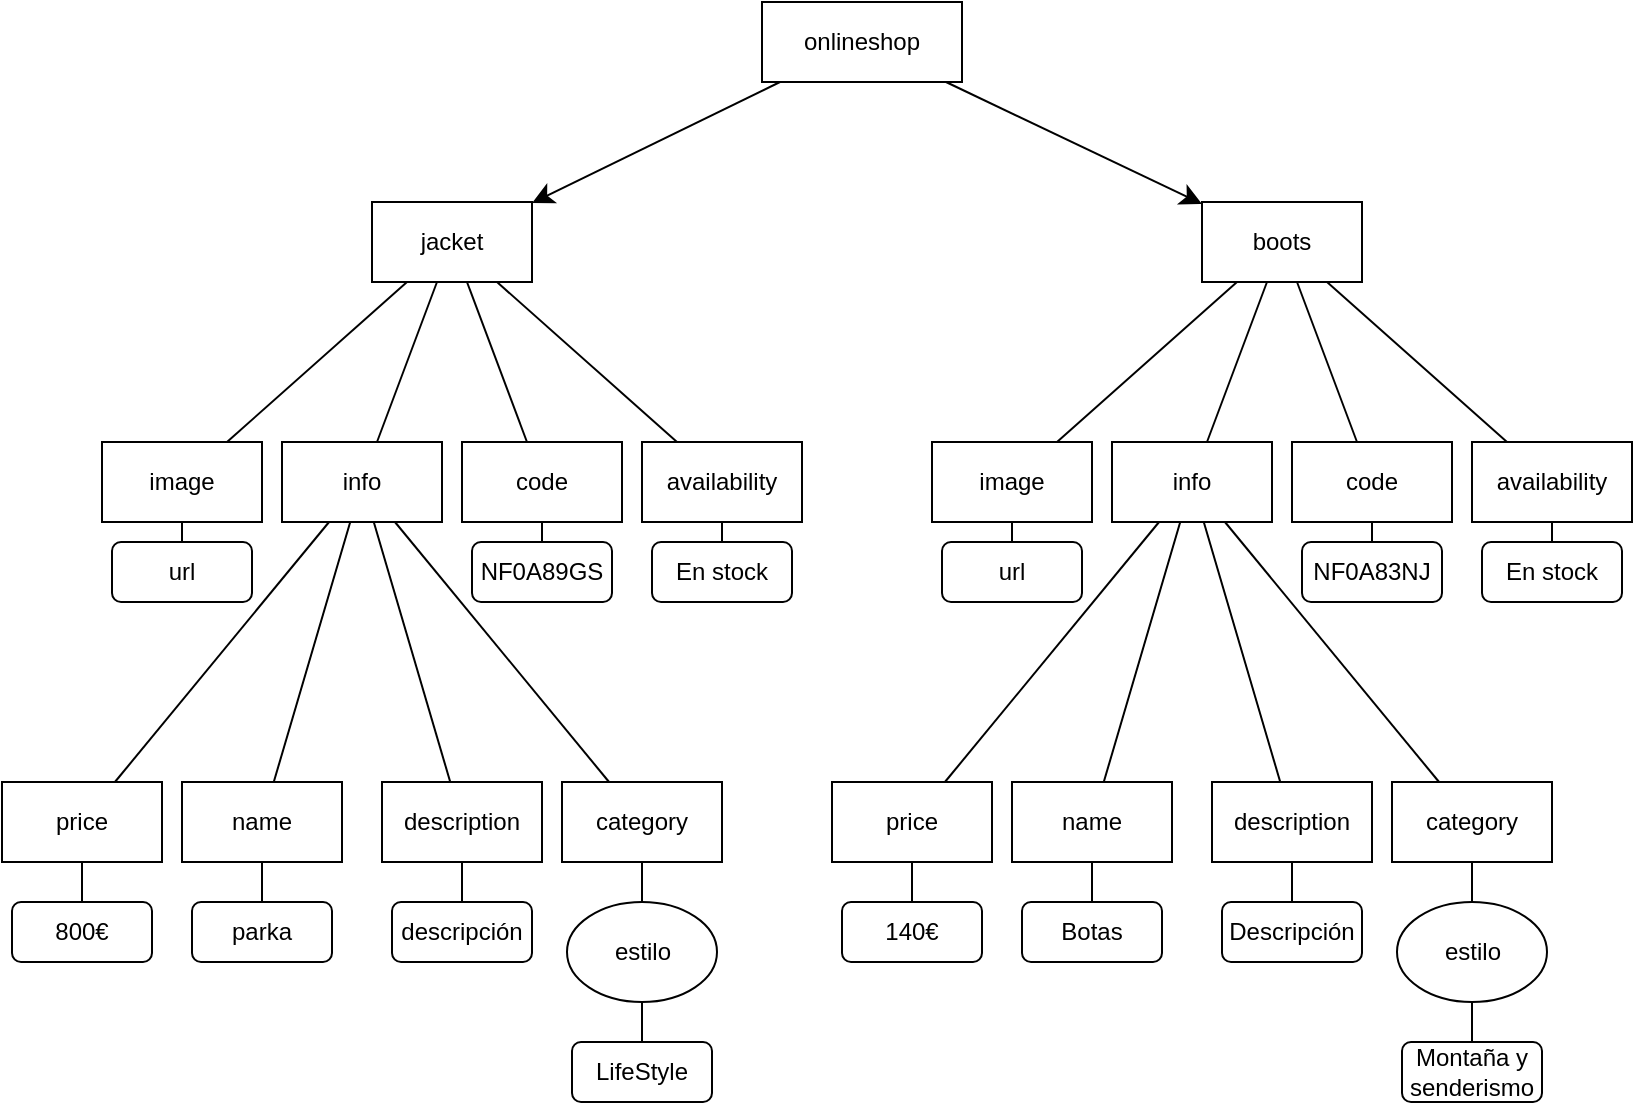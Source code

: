 <mxfile version="24.8.6">
  <diagram id="R2lEEEUBdFMjLlhIrx00" name="Page-1">
    <mxGraphModel grid="1" page="1" gridSize="10" guides="1" tooltips="1" connect="1" arrows="1" fold="1" pageScale="1" pageWidth="850" pageHeight="1100" math="0" shadow="0" extFonts="Permanent Marker^https://fonts.googleapis.com/css?family=Permanent+Marker">
      <root>
        <mxCell id="0" />
        <mxCell id="1" parent="0" />
        <mxCell id="8FvtfzZs4qI8dvC0sn5B-1" value="onlineshop" style="rounded=0;whiteSpace=wrap;html=1;" vertex="1" parent="1">
          <mxGeometry x="390" y="100" width="100" height="40" as="geometry" />
        </mxCell>
        <mxCell id="8FvtfzZs4qI8dvC0sn5B-2" value="" style="endArrow=classic;html=1;rounded=0;fontSize=12;startSize=8;endSize=8;curved=1;" edge="1" parent="1" source="8FvtfzZs4qI8dvC0sn5B-1" target="8FvtfzZs4qI8dvC0sn5B-4">
          <mxGeometry width="50" height="50" relative="1" as="geometry">
            <mxPoint x="370" y="270" as="sourcePoint" />
            <mxPoint x="320" y="200" as="targetPoint" />
          </mxGeometry>
        </mxCell>
        <mxCell id="8FvtfzZs4qI8dvC0sn5B-3" value="" style="endArrow=classic;html=1;rounded=0;fontSize=12;startSize=8;endSize=8;curved=1;" edge="1" parent="1" source="8FvtfzZs4qI8dvC0sn5B-1" target="8FvtfzZs4qI8dvC0sn5B-5">
          <mxGeometry width="50" height="50" relative="1" as="geometry">
            <mxPoint x="370" y="270" as="sourcePoint" />
            <mxPoint x="440" y="200" as="targetPoint" />
          </mxGeometry>
        </mxCell>
        <mxCell id="8FvtfzZs4qI8dvC0sn5B-4" value="jacket" style="rounded=0;whiteSpace=wrap;html=1;" vertex="1" parent="1">
          <mxGeometry x="195" y="200" width="80" height="40" as="geometry" />
        </mxCell>
        <mxCell id="8FvtfzZs4qI8dvC0sn5B-5" value="boots" style="rounded=0;whiteSpace=wrap;html=1;" vertex="1" parent="1">
          <mxGeometry x="610" y="200" width="80" height="40" as="geometry" />
        </mxCell>
        <mxCell id="8FvtfzZs4qI8dvC0sn5B-7" value="category" style="rounded=0;whiteSpace=wrap;html=1;" vertex="1" parent="1">
          <mxGeometry x="290" y="490" width="80" height="40" as="geometry" />
        </mxCell>
        <mxCell id="8FvtfzZs4qI8dvC0sn5B-8" value="image" style="rounded=0;whiteSpace=wrap;html=1;" vertex="1" parent="1">
          <mxGeometry x="60" y="320" width="80" height="40" as="geometry" />
        </mxCell>
        <mxCell id="8FvtfzZs4qI8dvC0sn5B-9" value="availability" style="rounded=0;whiteSpace=wrap;html=1;" vertex="1" parent="1">
          <mxGeometry x="330" y="320" width="80" height="40" as="geometry" />
        </mxCell>
        <mxCell id="8FvtfzZs4qI8dvC0sn5B-10" value="price" style="rounded=0;whiteSpace=wrap;html=1;" vertex="1" parent="1">
          <mxGeometry x="10" y="490" width="80" height="40" as="geometry" />
        </mxCell>
        <mxCell id="8FvtfzZs4qI8dvC0sn5B-11" value="description" style="rounded=0;whiteSpace=wrap;html=1;" vertex="1" parent="1">
          <mxGeometry x="200" y="490" width="80" height="40" as="geometry" />
        </mxCell>
        <mxCell id="8FvtfzZs4qI8dvC0sn5B-12" value="name" style="rounded=0;whiteSpace=wrap;html=1;" vertex="1" parent="1">
          <mxGeometry x="100" y="490" width="80" height="40" as="geometry" />
        </mxCell>
        <mxCell id="8FvtfzZs4qI8dvC0sn5B-13" value="info" style="rounded=0;whiteSpace=wrap;html=1;" vertex="1" parent="1">
          <mxGeometry x="150" y="320" width="80" height="40" as="geometry" />
        </mxCell>
        <mxCell id="8FvtfzZs4qI8dvC0sn5B-14" value="code" style="rounded=0;whiteSpace=wrap;html=1;" vertex="1" parent="1">
          <mxGeometry x="240" y="320" width="80" height="40" as="geometry" />
        </mxCell>
        <mxCell id="8FvtfzZs4qI8dvC0sn5B-15" value="" style="endArrow=none;html=1;rounded=0;fontSize=12;startSize=8;endSize=8;curved=1;" edge="1" parent="1" source="8FvtfzZs4qI8dvC0sn5B-12" target="8FvtfzZs4qI8dvC0sn5B-13">
          <mxGeometry width="50" height="50" relative="1" as="geometry">
            <mxPoint x="180" y="450" as="sourcePoint" />
            <mxPoint x="230" y="400" as="targetPoint" />
          </mxGeometry>
        </mxCell>
        <mxCell id="8FvtfzZs4qI8dvC0sn5B-17" value="" style="endArrow=none;html=1;rounded=0;fontSize=12;startSize=8;endSize=8;curved=1;" edge="1" parent="1" source="8FvtfzZs4qI8dvC0sn5B-10" target="8FvtfzZs4qI8dvC0sn5B-13">
          <mxGeometry width="50" height="50" relative="1" as="geometry">
            <mxPoint x="156" y="500" as="sourcePoint" />
            <mxPoint x="194" y="370" as="targetPoint" />
          </mxGeometry>
        </mxCell>
        <mxCell id="8FvtfzZs4qI8dvC0sn5B-19" value="" style="endArrow=none;html=1;rounded=0;fontSize=12;startSize=8;endSize=8;curved=1;" edge="1" parent="1" source="8FvtfzZs4qI8dvC0sn5B-11" target="8FvtfzZs4qI8dvC0sn5B-13">
          <mxGeometry width="50" height="50" relative="1" as="geometry">
            <mxPoint x="166" y="510" as="sourcePoint" />
            <mxPoint x="204" y="380" as="targetPoint" />
          </mxGeometry>
        </mxCell>
        <mxCell id="8FvtfzZs4qI8dvC0sn5B-20" value="" style="endArrow=none;html=1;rounded=0;fontSize=12;startSize=8;endSize=8;curved=1;" edge="1" parent="1" source="8FvtfzZs4qI8dvC0sn5B-7" target="8FvtfzZs4qI8dvC0sn5B-13">
          <mxGeometry width="50" height="50" relative="1" as="geometry">
            <mxPoint x="176" y="520" as="sourcePoint" />
            <mxPoint x="214" y="390" as="targetPoint" />
          </mxGeometry>
        </mxCell>
        <mxCell id="8FvtfzZs4qI8dvC0sn5B-21" value="" style="endArrow=none;html=1;rounded=0;fontSize=12;startSize=8;endSize=8;curved=1;" edge="1" parent="1" source="8FvtfzZs4qI8dvC0sn5B-13" target="8FvtfzZs4qI8dvC0sn5B-4">
          <mxGeometry width="50" height="50" relative="1" as="geometry">
            <mxPoint x="186" y="530" as="sourcePoint" />
            <mxPoint x="224" y="400" as="targetPoint" />
          </mxGeometry>
        </mxCell>
        <mxCell id="8FvtfzZs4qI8dvC0sn5B-22" value="" style="endArrow=none;html=1;rounded=0;fontSize=12;startSize=8;endSize=8;curved=1;" edge="1" parent="1" source="8FvtfzZs4qI8dvC0sn5B-14" target="8FvtfzZs4qI8dvC0sn5B-4">
          <mxGeometry width="50" height="50" relative="1" as="geometry">
            <mxPoint x="196" y="540" as="sourcePoint" />
            <mxPoint x="234" y="410" as="targetPoint" />
          </mxGeometry>
        </mxCell>
        <mxCell id="8FvtfzZs4qI8dvC0sn5B-23" value="" style="endArrow=none;html=1;rounded=0;fontSize=12;startSize=8;endSize=8;curved=1;" edge="1" parent="1" source="8FvtfzZs4qI8dvC0sn5B-9" target="8FvtfzZs4qI8dvC0sn5B-4">
          <mxGeometry width="50" height="50" relative="1" as="geometry">
            <mxPoint x="206" y="550" as="sourcePoint" />
            <mxPoint x="244" y="420" as="targetPoint" />
          </mxGeometry>
        </mxCell>
        <mxCell id="8FvtfzZs4qI8dvC0sn5B-24" value="" style="endArrow=none;html=1;rounded=0;fontSize=12;startSize=8;endSize=8;curved=1;" edge="1" parent="1" source="8FvtfzZs4qI8dvC0sn5B-8" target="8FvtfzZs4qI8dvC0sn5B-4">
          <mxGeometry width="50" height="50" relative="1" as="geometry">
            <mxPoint x="216" y="560" as="sourcePoint" />
            <mxPoint x="254" y="430" as="targetPoint" />
          </mxGeometry>
        </mxCell>
        <mxCell id="8FvtfzZs4qI8dvC0sn5B-25" value="url" style="rounded=1;whiteSpace=wrap;html=1;" vertex="1" parent="1">
          <mxGeometry x="65" y="370" width="70" height="30" as="geometry" />
        </mxCell>
        <mxCell id="8FvtfzZs4qI8dvC0sn5B-26" value="" style="endArrow=none;html=1;rounded=0;fontSize=12;startSize=8;endSize=8;curved=1;" edge="1" parent="1" source="8FvtfzZs4qI8dvC0sn5B-25" target="8FvtfzZs4qI8dvC0sn5B-8">
          <mxGeometry width="50" height="50" relative="1" as="geometry">
            <mxPoint x="170" y="370" as="sourcePoint" />
            <mxPoint x="220" y="320" as="targetPoint" />
          </mxGeometry>
        </mxCell>
        <mxCell id="8FvtfzZs4qI8dvC0sn5B-27" value="NF0A89GS" style="rounded=1;whiteSpace=wrap;html=1;" vertex="1" parent="1">
          <mxGeometry x="245" y="370" width="70" height="30" as="geometry" />
        </mxCell>
        <mxCell id="8FvtfzZs4qI8dvC0sn5B-28" value="" style="endArrow=none;html=1;rounded=0;fontSize=12;startSize=8;endSize=8;curved=1;" edge="1" parent="1" source="8FvtfzZs4qI8dvC0sn5B-27" target="8FvtfzZs4qI8dvC0sn5B-14">
          <mxGeometry width="50" height="50" relative="1" as="geometry">
            <mxPoint x="250" y="390" as="sourcePoint" />
            <mxPoint x="300" y="340" as="targetPoint" />
          </mxGeometry>
        </mxCell>
        <mxCell id="8FvtfzZs4qI8dvC0sn5B-30" value="En stock" style="rounded=1;whiteSpace=wrap;html=1;" vertex="1" parent="1">
          <mxGeometry x="335" y="370" width="70" height="30" as="geometry" />
        </mxCell>
        <mxCell id="8FvtfzZs4qI8dvC0sn5B-31" value="" style="endArrow=none;html=1;rounded=0;fontSize=12;startSize=8;endSize=8;curved=1;" edge="1" parent="1" source="8FvtfzZs4qI8dvC0sn5B-30" target="8FvtfzZs4qI8dvC0sn5B-9">
          <mxGeometry width="50" height="50" relative="1" as="geometry">
            <mxPoint x="280" y="390" as="sourcePoint" />
            <mxPoint x="330" y="340" as="targetPoint" />
          </mxGeometry>
        </mxCell>
        <mxCell id="8FvtfzZs4qI8dvC0sn5B-32" value="800€" style="rounded=1;whiteSpace=wrap;html=1;" vertex="1" parent="1">
          <mxGeometry x="15" y="550" width="70" height="30" as="geometry" />
        </mxCell>
        <mxCell id="8FvtfzZs4qI8dvC0sn5B-33" value="parka" style="rounded=1;whiteSpace=wrap;html=1;" vertex="1" parent="1">
          <mxGeometry x="105" y="550" width="70" height="30" as="geometry" />
        </mxCell>
        <mxCell id="8FvtfzZs4qI8dvC0sn5B-34" value="descripción" style="rounded=1;whiteSpace=wrap;html=1;" vertex="1" parent="1">
          <mxGeometry x="205" y="550" width="70" height="30" as="geometry" />
        </mxCell>
        <mxCell id="8FvtfzZs4qI8dvC0sn5B-35" value="LifeStyle" style="rounded=1;whiteSpace=wrap;html=1;" vertex="1" parent="1">
          <mxGeometry x="295" y="620" width="70" height="30" as="geometry" />
        </mxCell>
        <mxCell id="8FvtfzZs4qI8dvC0sn5B-36" value="" style="endArrow=none;html=1;rounded=0;fontSize=12;startSize=8;endSize=8;curved=1;" edge="1" parent="1" source="8FvtfzZs4qI8dvC0sn5B-32" target="8FvtfzZs4qI8dvC0sn5B-10">
          <mxGeometry width="50" height="50" relative="1" as="geometry">
            <mxPoint x="80" y="490" as="sourcePoint" />
            <mxPoint x="130" y="440" as="targetPoint" />
            <Array as="points">
              <mxPoint x="50" y="540" />
            </Array>
          </mxGeometry>
        </mxCell>
        <mxCell id="8FvtfzZs4qI8dvC0sn5B-37" value="" style="endArrow=none;html=1;rounded=0;fontSize=12;startSize=8;endSize=8;curved=1;" edge="1" parent="1" source="8FvtfzZs4qI8dvC0sn5B-33" target="8FvtfzZs4qI8dvC0sn5B-12">
          <mxGeometry width="50" height="50" relative="1" as="geometry">
            <mxPoint x="80" y="490" as="sourcePoint" />
            <mxPoint x="130" y="440" as="targetPoint" />
          </mxGeometry>
        </mxCell>
        <mxCell id="8FvtfzZs4qI8dvC0sn5B-38" value="" style="endArrow=none;html=1;rounded=0;fontSize=12;startSize=8;endSize=8;curved=1;" edge="1" parent="1" source="8FvtfzZs4qI8dvC0sn5B-34" target="8FvtfzZs4qI8dvC0sn5B-11">
          <mxGeometry width="50" height="50" relative="1" as="geometry">
            <mxPoint x="80" y="490" as="sourcePoint" />
            <mxPoint x="130" y="440" as="targetPoint" />
          </mxGeometry>
        </mxCell>
        <mxCell id="8FvtfzZs4qI8dvC0sn5B-40" value="category" style="rounded=0;whiteSpace=wrap;html=1;" vertex="1" parent="1">
          <mxGeometry x="705" y="490" width="80" height="40" as="geometry" />
        </mxCell>
        <mxCell id="8FvtfzZs4qI8dvC0sn5B-41" value="image" style="rounded=0;whiteSpace=wrap;html=1;" vertex="1" parent="1">
          <mxGeometry x="475" y="320" width="80" height="40" as="geometry" />
        </mxCell>
        <mxCell id="8FvtfzZs4qI8dvC0sn5B-42" value="availability" style="rounded=0;whiteSpace=wrap;html=1;" vertex="1" parent="1">
          <mxGeometry x="745" y="320" width="80" height="40" as="geometry" />
        </mxCell>
        <mxCell id="8FvtfzZs4qI8dvC0sn5B-43" value="price" style="rounded=0;whiteSpace=wrap;html=1;" vertex="1" parent="1">
          <mxGeometry x="425" y="490" width="80" height="40" as="geometry" />
        </mxCell>
        <mxCell id="8FvtfzZs4qI8dvC0sn5B-44" value="description" style="rounded=0;whiteSpace=wrap;html=1;" vertex="1" parent="1">
          <mxGeometry x="615" y="490" width="80" height="40" as="geometry" />
        </mxCell>
        <mxCell id="8FvtfzZs4qI8dvC0sn5B-45" value="name" style="rounded=0;whiteSpace=wrap;html=1;" vertex="1" parent="1">
          <mxGeometry x="515" y="490" width="80" height="40" as="geometry" />
        </mxCell>
        <mxCell id="8FvtfzZs4qI8dvC0sn5B-46" value="info" style="rounded=0;whiteSpace=wrap;html=1;" vertex="1" parent="1">
          <mxGeometry x="565" y="320" width="80" height="40" as="geometry" />
        </mxCell>
        <mxCell id="8FvtfzZs4qI8dvC0sn5B-47" value="code" style="rounded=0;whiteSpace=wrap;html=1;" vertex="1" parent="1">
          <mxGeometry x="655" y="320" width="80" height="40" as="geometry" />
        </mxCell>
        <mxCell id="8FvtfzZs4qI8dvC0sn5B-48" value="" style="endArrow=none;html=1;rounded=0;fontSize=12;startSize=8;endSize=8;curved=1;" edge="1" parent="1" source="8FvtfzZs4qI8dvC0sn5B-45" target="8FvtfzZs4qI8dvC0sn5B-46">
          <mxGeometry width="50" height="50" relative="1" as="geometry">
            <mxPoint x="595" y="450" as="sourcePoint" />
            <mxPoint x="645" y="400" as="targetPoint" />
          </mxGeometry>
        </mxCell>
        <mxCell id="8FvtfzZs4qI8dvC0sn5B-49" value="" style="endArrow=none;html=1;rounded=0;fontSize=12;startSize=8;endSize=8;curved=1;" edge="1" parent="1" source="8FvtfzZs4qI8dvC0sn5B-43" target="8FvtfzZs4qI8dvC0sn5B-46">
          <mxGeometry width="50" height="50" relative="1" as="geometry">
            <mxPoint x="571" y="500" as="sourcePoint" />
            <mxPoint x="609" y="370" as="targetPoint" />
          </mxGeometry>
        </mxCell>
        <mxCell id="8FvtfzZs4qI8dvC0sn5B-50" value="" style="endArrow=none;html=1;rounded=0;fontSize=12;startSize=8;endSize=8;curved=1;" edge="1" parent="1" source="8FvtfzZs4qI8dvC0sn5B-44" target="8FvtfzZs4qI8dvC0sn5B-46">
          <mxGeometry width="50" height="50" relative="1" as="geometry">
            <mxPoint x="581" y="510" as="sourcePoint" />
            <mxPoint x="619" y="380" as="targetPoint" />
          </mxGeometry>
        </mxCell>
        <mxCell id="8FvtfzZs4qI8dvC0sn5B-51" value="" style="endArrow=none;html=1;rounded=0;fontSize=12;startSize=8;endSize=8;curved=1;" edge="1" parent="1" source="8FvtfzZs4qI8dvC0sn5B-40" target="8FvtfzZs4qI8dvC0sn5B-46">
          <mxGeometry width="50" height="50" relative="1" as="geometry">
            <mxPoint x="591" y="520" as="sourcePoint" />
            <mxPoint x="629" y="390" as="targetPoint" />
          </mxGeometry>
        </mxCell>
        <mxCell id="8FvtfzZs4qI8dvC0sn5B-52" value="url" style="rounded=1;whiteSpace=wrap;html=1;" vertex="1" parent="1">
          <mxGeometry x="480" y="370" width="70" height="30" as="geometry" />
        </mxCell>
        <mxCell id="8FvtfzZs4qI8dvC0sn5B-53" value="" style="endArrow=none;html=1;rounded=0;fontSize=12;startSize=8;endSize=8;curved=1;" edge="1" parent="1" source="8FvtfzZs4qI8dvC0sn5B-52" target="8FvtfzZs4qI8dvC0sn5B-41">
          <mxGeometry width="50" height="50" relative="1" as="geometry">
            <mxPoint x="585" y="370" as="sourcePoint" />
            <mxPoint x="635" y="320" as="targetPoint" />
          </mxGeometry>
        </mxCell>
        <mxCell id="8FvtfzZs4qI8dvC0sn5B-54" value="NF0A83NJ" style="rounded=1;whiteSpace=wrap;html=1;" vertex="1" parent="1">
          <mxGeometry x="660" y="370" width="70" height="30" as="geometry" />
        </mxCell>
        <mxCell id="8FvtfzZs4qI8dvC0sn5B-55" value="" style="endArrow=none;html=1;rounded=0;fontSize=12;startSize=8;endSize=8;curved=1;" edge="1" parent="1" source="8FvtfzZs4qI8dvC0sn5B-54" target="8FvtfzZs4qI8dvC0sn5B-47">
          <mxGeometry width="50" height="50" relative="1" as="geometry">
            <mxPoint x="665" y="390" as="sourcePoint" />
            <mxPoint x="715" y="340" as="targetPoint" />
          </mxGeometry>
        </mxCell>
        <mxCell id="8FvtfzZs4qI8dvC0sn5B-56" value="En stock" style="rounded=1;whiteSpace=wrap;html=1;" vertex="1" parent="1">
          <mxGeometry x="750" y="370" width="70" height="30" as="geometry" />
        </mxCell>
        <mxCell id="8FvtfzZs4qI8dvC0sn5B-57" value="" style="endArrow=none;html=1;rounded=0;fontSize=12;startSize=8;endSize=8;curved=1;" edge="1" parent="1" source="8FvtfzZs4qI8dvC0sn5B-56" target="8FvtfzZs4qI8dvC0sn5B-42">
          <mxGeometry width="50" height="50" relative="1" as="geometry">
            <mxPoint x="695" y="390" as="sourcePoint" />
            <mxPoint x="745" y="340" as="targetPoint" />
          </mxGeometry>
        </mxCell>
        <mxCell id="8FvtfzZs4qI8dvC0sn5B-58" value="140€" style="rounded=1;whiteSpace=wrap;html=1;" vertex="1" parent="1">
          <mxGeometry x="430" y="550" width="70" height="30" as="geometry" />
        </mxCell>
        <mxCell id="8FvtfzZs4qI8dvC0sn5B-59" value="Botas" style="rounded=1;whiteSpace=wrap;html=1;" vertex="1" parent="1">
          <mxGeometry x="520" y="550" width="70" height="30" as="geometry" />
        </mxCell>
        <mxCell id="8FvtfzZs4qI8dvC0sn5B-60" value="Descripción" style="rounded=1;whiteSpace=wrap;html=1;" vertex="1" parent="1">
          <mxGeometry x="620" y="550" width="70" height="30" as="geometry" />
        </mxCell>
        <mxCell id="8FvtfzZs4qI8dvC0sn5B-62" value="" style="endArrow=none;html=1;rounded=0;fontSize=12;startSize=8;endSize=8;curved=1;" edge="1" parent="1" source="8FvtfzZs4qI8dvC0sn5B-58" target="8FvtfzZs4qI8dvC0sn5B-43">
          <mxGeometry width="50" height="50" relative="1" as="geometry">
            <mxPoint x="495" y="490" as="sourcePoint" />
            <mxPoint x="545" y="440" as="targetPoint" />
            <Array as="points">
              <mxPoint x="465" y="540" />
            </Array>
          </mxGeometry>
        </mxCell>
        <mxCell id="8FvtfzZs4qI8dvC0sn5B-63" value="" style="endArrow=none;html=1;rounded=0;fontSize=12;startSize=8;endSize=8;curved=1;" edge="1" parent="1" source="8FvtfzZs4qI8dvC0sn5B-59" target="8FvtfzZs4qI8dvC0sn5B-45">
          <mxGeometry width="50" height="50" relative="1" as="geometry">
            <mxPoint x="495" y="490" as="sourcePoint" />
            <mxPoint x="545" y="440" as="targetPoint" />
          </mxGeometry>
        </mxCell>
        <mxCell id="8FvtfzZs4qI8dvC0sn5B-64" value="" style="endArrow=none;html=1;rounded=0;fontSize=12;startSize=8;endSize=8;curved=1;" edge="1" parent="1" source="8FvtfzZs4qI8dvC0sn5B-60" target="8FvtfzZs4qI8dvC0sn5B-44">
          <mxGeometry width="50" height="50" relative="1" as="geometry">
            <mxPoint x="495" y="490" as="sourcePoint" />
            <mxPoint x="545" y="440" as="targetPoint" />
          </mxGeometry>
        </mxCell>
        <mxCell id="8FvtfzZs4qI8dvC0sn5B-65" value="" style="endArrow=none;html=1;rounded=0;fontSize=12;startSize=8;endSize=8;curved=1;" edge="1" parent="1" target="8FvtfzZs4qI8dvC0sn5B-40">
          <mxGeometry width="50" height="50" relative="1" as="geometry">
            <mxPoint x="745" y="550" as="sourcePoint" />
            <mxPoint x="685" y="420" as="targetPoint" />
          </mxGeometry>
        </mxCell>
        <mxCell id="8FvtfzZs4qI8dvC0sn5B-66" value="" style="endArrow=none;html=1;rounded=0;fontSize=12;startSize=8;endSize=8;curved=1;" edge="1" parent="1" source="8FvtfzZs4qI8dvC0sn5B-41" target="8FvtfzZs4qI8dvC0sn5B-5">
          <mxGeometry width="50" height="50" relative="1" as="geometry">
            <mxPoint x="510" y="360" as="sourcePoint" />
            <mxPoint x="560" y="310" as="targetPoint" />
          </mxGeometry>
        </mxCell>
        <mxCell id="8FvtfzZs4qI8dvC0sn5B-67" value="" style="endArrow=none;html=1;rounded=0;fontSize=12;startSize=8;endSize=8;curved=1;" edge="1" parent="1" source="8FvtfzZs4qI8dvC0sn5B-46" target="8FvtfzZs4qI8dvC0sn5B-5">
          <mxGeometry width="50" height="50" relative="1" as="geometry">
            <mxPoint x="510" y="360" as="sourcePoint" />
            <mxPoint x="560" y="310" as="targetPoint" />
          </mxGeometry>
        </mxCell>
        <mxCell id="8FvtfzZs4qI8dvC0sn5B-68" value="" style="endArrow=none;html=1;rounded=0;fontSize=12;startSize=8;endSize=8;curved=1;" edge="1" parent="1" source="8FvtfzZs4qI8dvC0sn5B-47" target="8FvtfzZs4qI8dvC0sn5B-5">
          <mxGeometry width="50" height="50" relative="1" as="geometry">
            <mxPoint x="690" y="340" as="sourcePoint" />
            <mxPoint x="740" y="290" as="targetPoint" />
          </mxGeometry>
        </mxCell>
        <mxCell id="8FvtfzZs4qI8dvC0sn5B-69" value="" style="endArrow=none;html=1;rounded=0;fontSize=12;startSize=8;endSize=8;curved=1;" edge="1" parent="1" source="8FvtfzZs4qI8dvC0sn5B-42" target="8FvtfzZs4qI8dvC0sn5B-5">
          <mxGeometry width="50" height="50" relative="1" as="geometry">
            <mxPoint x="690" y="340" as="sourcePoint" />
            <mxPoint x="740" y="290" as="targetPoint" />
          </mxGeometry>
        </mxCell>
        <mxCell id="8FvtfzZs4qI8dvC0sn5B-70" value="estilo" style="ellipse;whiteSpace=wrap;html=1;" vertex="1" parent="1">
          <mxGeometry x="292.5" y="550" width="75" height="50" as="geometry" />
        </mxCell>
        <mxCell id="8FvtfzZs4qI8dvC0sn5B-71" value="" style="endArrow=none;html=1;rounded=0;fontSize=12;startSize=8;endSize=8;curved=1;" edge="1" parent="1" source="8FvtfzZs4qI8dvC0sn5B-70" target="8FvtfzZs4qI8dvC0sn5B-7">
          <mxGeometry width="50" height="50" relative="1" as="geometry">
            <mxPoint x="300" y="670" as="sourcePoint" />
            <mxPoint x="350" y="620" as="targetPoint" />
          </mxGeometry>
        </mxCell>
        <mxCell id="8FvtfzZs4qI8dvC0sn5B-72" value="" style="endArrow=none;html=1;rounded=0;fontSize=12;startSize=8;endSize=8;curved=1;" edge="1" parent="1" source="8FvtfzZs4qI8dvC0sn5B-35" target="8FvtfzZs4qI8dvC0sn5B-70">
          <mxGeometry width="50" height="50" relative="1" as="geometry">
            <mxPoint x="300" y="670" as="sourcePoint" />
            <mxPoint x="350" y="620" as="targetPoint" />
          </mxGeometry>
        </mxCell>
        <mxCell id="8FvtfzZs4qI8dvC0sn5B-73" value="Montaña y senderismo" style="rounded=1;whiteSpace=wrap;html=1;" vertex="1" parent="1">
          <mxGeometry x="710" y="620" width="70" height="30" as="geometry" />
        </mxCell>
        <mxCell id="8FvtfzZs4qI8dvC0sn5B-74" value="" style="endArrow=none;html=1;rounded=0;fontSize=12;startSize=8;endSize=8;curved=1;" edge="1" parent="1" source="8FvtfzZs4qI8dvC0sn5B-73" target="8FvtfzZs4qI8dvC0sn5B-75">
          <mxGeometry width="50" height="50" relative="1" as="geometry">
            <mxPoint x="600" y="670" as="sourcePoint" />
            <mxPoint x="630" y="600" as="targetPoint" />
          </mxGeometry>
        </mxCell>
        <mxCell id="8FvtfzZs4qI8dvC0sn5B-75" value="estilo" style="ellipse;whiteSpace=wrap;html=1;" vertex="1" parent="1">
          <mxGeometry x="707.5" y="550" width="75" height="50" as="geometry" />
        </mxCell>
      </root>
    </mxGraphModel>
  </diagram>
</mxfile>
